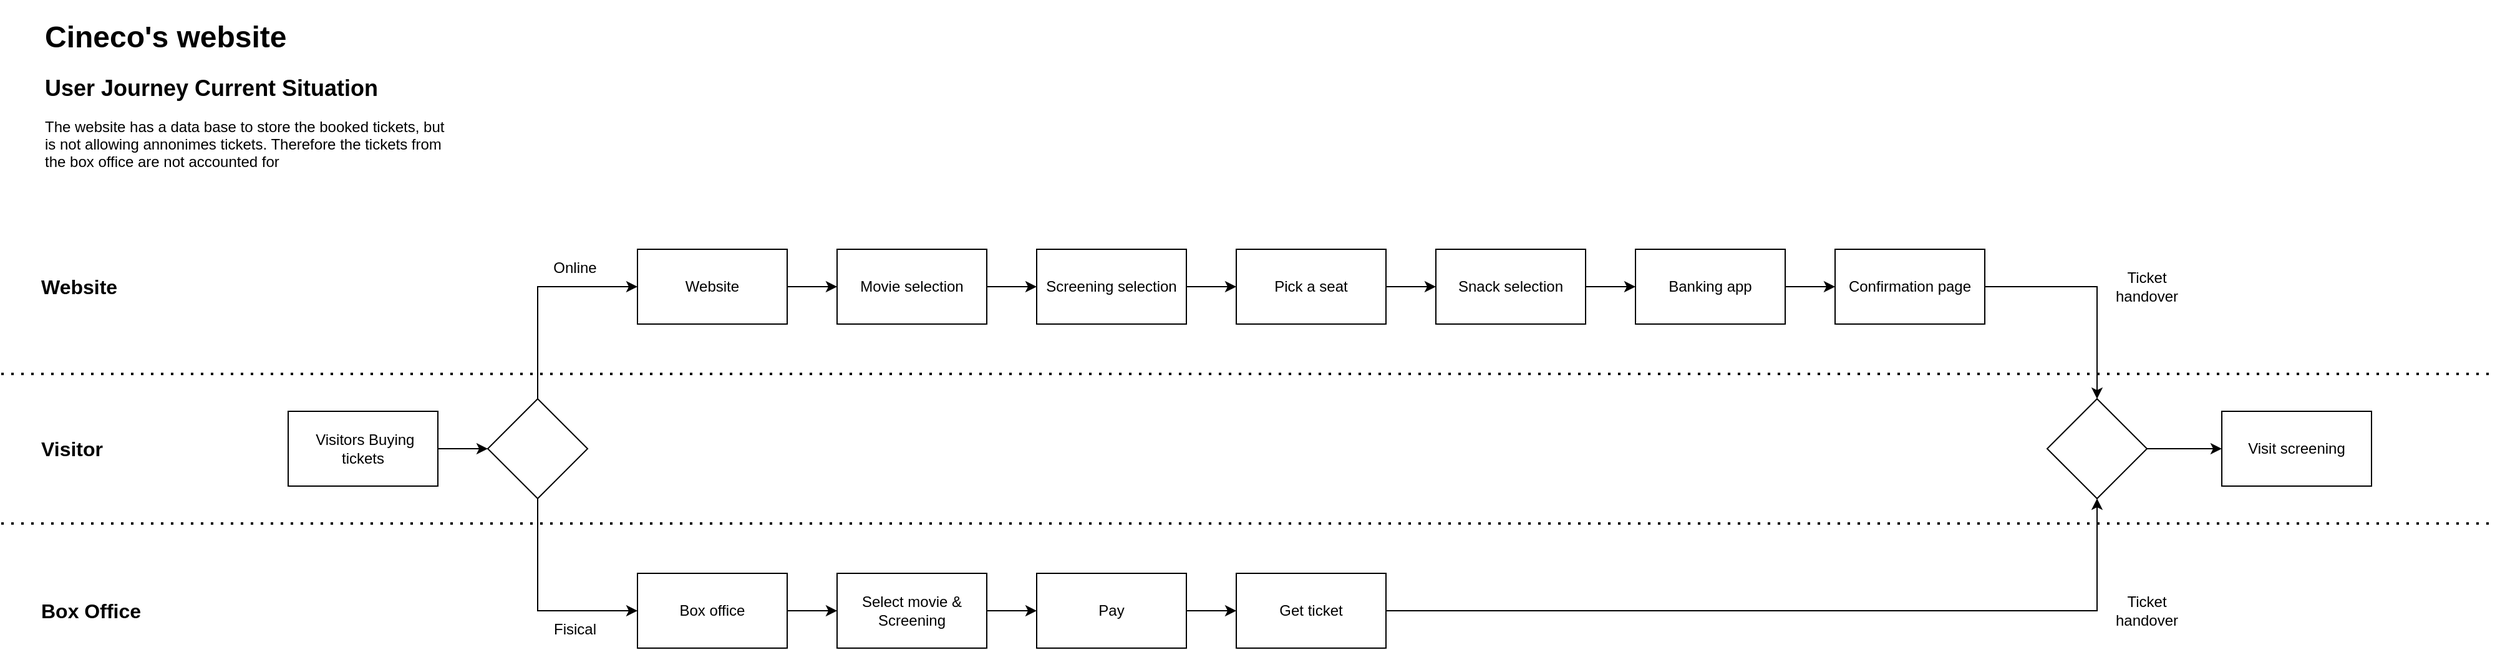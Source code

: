 <mxfile version="22.1.21" type="github">
  <diagram name="Pagina-1" id="YYO5B_iL8QXavFWU6pVA">
    <mxGraphModel dx="1902" dy="513" grid="1" gridSize="10" guides="1" tooltips="1" connect="1" arrows="1" fold="1" page="1" pageScale="1" pageWidth="827" pageHeight="1169" math="0" shadow="0">
      <root>
        <mxCell id="0" />
        <mxCell id="1" parent="0" />
        <mxCell id="m0aF3xc4tJ4CbTz1nR86-1" value="&lt;h1&gt;Cineco&#39;s website&lt;br&gt;&lt;/h1&gt;&lt;p&gt;&lt;b&gt;&lt;font style=&quot;font-size: 18px;&quot;&gt;User Journey Current Situation&lt;/font&gt;&lt;/b&gt;&lt;br&gt;&lt;/p&gt;&lt;p&gt;The website has a data base to store the booked tickets, but is not allowing annonimes tickets. Therefore the tickets from the box office are not accounted for&lt;br&gt;&lt;/p&gt;" style="text;html=1;strokeColor=none;fillColor=none;spacing=5;spacingTop=-20;whiteSpace=wrap;overflow=hidden;rounded=0;" parent="1" vertex="1">
          <mxGeometry x="30" y="30" width="330" height="130" as="geometry" />
        </mxCell>
        <mxCell id="m0aF3xc4tJ4CbTz1nR86-4" value="" style="edgeStyle=orthogonalEdgeStyle;rounded=0;orthogonalLoop=1;jettySize=auto;html=1;" parent="1" source="m0aF3xc4tJ4CbTz1nR86-2" target="m0aF3xc4tJ4CbTz1nR86-3" edge="1">
          <mxGeometry relative="1" as="geometry" />
        </mxCell>
        <mxCell id="m0aF3xc4tJ4CbTz1nR86-2" value="Movie selection" style="rounded=0;whiteSpace=wrap;html=1;" parent="1" vertex="1">
          <mxGeometry x="670" y="220" width="120" height="60" as="geometry" />
        </mxCell>
        <mxCell id="m0aF3xc4tJ4CbTz1nR86-6" value="" style="edgeStyle=orthogonalEdgeStyle;rounded=0;orthogonalLoop=1;jettySize=auto;html=1;exitX=1;exitY=0.5;exitDx=0;exitDy=0;" parent="1" source="m0aF3xc4tJ4CbTz1nR86-23" target="m0aF3xc4tJ4CbTz1nR86-5" edge="1">
          <mxGeometry relative="1" as="geometry" />
        </mxCell>
        <mxCell id="m0aF3xc4tJ4CbTz1nR86-24" value="" style="edgeStyle=orthogonalEdgeStyle;rounded=0;orthogonalLoop=1;jettySize=auto;html=1;" parent="1" source="m0aF3xc4tJ4CbTz1nR86-3" target="m0aF3xc4tJ4CbTz1nR86-23" edge="1">
          <mxGeometry relative="1" as="geometry" />
        </mxCell>
        <mxCell id="m0aF3xc4tJ4CbTz1nR86-3" value="&lt;div&gt;Screening selection&lt;/div&gt;" style="rounded=0;whiteSpace=wrap;html=1;" parent="1" vertex="1">
          <mxGeometry x="830" y="220" width="120" height="60" as="geometry" />
        </mxCell>
        <mxCell id="m0aF3xc4tJ4CbTz1nR86-8" value="" style="edgeStyle=orthogonalEdgeStyle;rounded=0;orthogonalLoop=1;jettySize=auto;html=1;" parent="1" source="m0aF3xc4tJ4CbTz1nR86-5" target="m0aF3xc4tJ4CbTz1nR86-7" edge="1">
          <mxGeometry relative="1" as="geometry" />
        </mxCell>
        <mxCell id="m0aF3xc4tJ4CbTz1nR86-5" value="&lt;div&gt;Snack selection&lt;/div&gt;" style="rounded=0;whiteSpace=wrap;html=1;" parent="1" vertex="1">
          <mxGeometry x="1150" y="220" width="120" height="60" as="geometry" />
        </mxCell>
        <mxCell id="m0aF3xc4tJ4CbTz1nR86-10" value="" style="edgeStyle=orthogonalEdgeStyle;rounded=0;orthogonalLoop=1;jettySize=auto;html=1;" parent="1" source="m0aF3xc4tJ4CbTz1nR86-7" target="m0aF3xc4tJ4CbTz1nR86-9" edge="1">
          <mxGeometry relative="1" as="geometry" />
        </mxCell>
        <mxCell id="m0aF3xc4tJ4CbTz1nR86-7" value="Banking app" style="rounded=0;whiteSpace=wrap;html=1;" parent="1" vertex="1">
          <mxGeometry x="1310" y="220" width="120" height="60" as="geometry" />
        </mxCell>
        <mxCell id="qhU5X3h_Mpmor2XyeR7b-9" style="edgeStyle=orthogonalEdgeStyle;rounded=0;orthogonalLoop=1;jettySize=auto;html=1;exitX=1;exitY=0.5;exitDx=0;exitDy=0;entryX=0.5;entryY=0;entryDx=0;entryDy=0;" edge="1" parent="1" source="m0aF3xc4tJ4CbTz1nR86-9" target="qhU5X3h_Mpmor2XyeR7b-8">
          <mxGeometry relative="1" as="geometry" />
        </mxCell>
        <mxCell id="m0aF3xc4tJ4CbTz1nR86-9" value="Confirmation page" style="rounded=0;whiteSpace=wrap;html=1;" parent="1" vertex="1">
          <mxGeometry x="1470" y="220" width="120" height="60" as="geometry" />
        </mxCell>
        <mxCell id="m0aF3xc4tJ4CbTz1nR86-15" style="edgeStyle=orthogonalEdgeStyle;rounded=0;orthogonalLoop=1;jettySize=auto;html=1;" parent="1" source="m0aF3xc4tJ4CbTz1nR86-14" target="m0aF3xc4tJ4CbTz1nR86-2" edge="1">
          <mxGeometry relative="1" as="geometry" />
        </mxCell>
        <mxCell id="m0aF3xc4tJ4CbTz1nR86-14" value="Website" style="rounded=0;whiteSpace=wrap;html=1;" parent="1" vertex="1">
          <mxGeometry x="510" y="220" width="120" height="60" as="geometry" />
        </mxCell>
        <mxCell id="m0aF3xc4tJ4CbTz1nR86-18" value="" style="edgeStyle=orthogonalEdgeStyle;rounded=0;orthogonalLoop=1;jettySize=auto;html=1;" parent="1" source="m0aF3xc4tJ4CbTz1nR86-16" target="m0aF3xc4tJ4CbTz1nR86-17" edge="1">
          <mxGeometry relative="1" as="geometry" />
        </mxCell>
        <mxCell id="m0aF3xc4tJ4CbTz1nR86-16" value="Box office" style="rounded=0;whiteSpace=wrap;html=1;" parent="1" vertex="1">
          <mxGeometry x="510" y="480" width="120" height="60" as="geometry" />
        </mxCell>
        <mxCell id="m0aF3xc4tJ4CbTz1nR86-20" value="" style="edgeStyle=orthogonalEdgeStyle;rounded=0;orthogonalLoop=1;jettySize=auto;html=1;" parent="1" source="m0aF3xc4tJ4CbTz1nR86-17" target="m0aF3xc4tJ4CbTz1nR86-19" edge="1">
          <mxGeometry relative="1" as="geometry" />
        </mxCell>
        <mxCell id="m0aF3xc4tJ4CbTz1nR86-17" value="Select movie &amp;amp; Screening" style="rounded=0;whiteSpace=wrap;html=1;" parent="1" vertex="1">
          <mxGeometry x="670" y="480" width="120" height="60" as="geometry" />
        </mxCell>
        <mxCell id="m0aF3xc4tJ4CbTz1nR86-22" value="" style="edgeStyle=orthogonalEdgeStyle;rounded=0;orthogonalLoop=1;jettySize=auto;html=1;" parent="1" source="m0aF3xc4tJ4CbTz1nR86-19" target="m0aF3xc4tJ4CbTz1nR86-21" edge="1">
          <mxGeometry relative="1" as="geometry" />
        </mxCell>
        <mxCell id="m0aF3xc4tJ4CbTz1nR86-19" value="Pay" style="whiteSpace=wrap;html=1;rounded=0;" parent="1" vertex="1">
          <mxGeometry x="830" y="480" width="120" height="60" as="geometry" />
        </mxCell>
        <mxCell id="qhU5X3h_Mpmor2XyeR7b-10" style="edgeStyle=orthogonalEdgeStyle;rounded=0;orthogonalLoop=1;jettySize=auto;html=1;entryX=0.5;entryY=1;entryDx=0;entryDy=0;" edge="1" parent="1" source="m0aF3xc4tJ4CbTz1nR86-21" target="qhU5X3h_Mpmor2XyeR7b-8">
          <mxGeometry relative="1" as="geometry" />
        </mxCell>
        <mxCell id="m0aF3xc4tJ4CbTz1nR86-21" value="Get ticket" style="whiteSpace=wrap;html=1;rounded=0;" parent="1" vertex="1">
          <mxGeometry x="990" y="480" width="120" height="60" as="geometry" />
        </mxCell>
        <mxCell id="m0aF3xc4tJ4CbTz1nR86-23" value="Pick a seat" style="whiteSpace=wrap;html=1;rounded=0;" parent="1" vertex="1">
          <mxGeometry x="990" y="220" width="120" height="60" as="geometry" />
        </mxCell>
        <mxCell id="m0aF3xc4tJ4CbTz1nR86-29" style="edgeStyle=orthogonalEdgeStyle;rounded=0;orthogonalLoop=1;jettySize=auto;html=1;entryX=0;entryY=0.5;entryDx=0;entryDy=0;" parent="1" source="m0aF3xc4tJ4CbTz1nR86-25" target="m0aF3xc4tJ4CbTz1nR86-26" edge="1">
          <mxGeometry relative="1" as="geometry" />
        </mxCell>
        <mxCell id="m0aF3xc4tJ4CbTz1nR86-25" value="&amp;nbsp;Visitors Buying tickets" style="rounded=0;whiteSpace=wrap;html=1;" parent="1" vertex="1">
          <mxGeometry x="230" y="350" width="120" height="60" as="geometry" />
        </mxCell>
        <mxCell id="m0aF3xc4tJ4CbTz1nR86-27" style="edgeStyle=orthogonalEdgeStyle;rounded=0;orthogonalLoop=1;jettySize=auto;html=1;exitX=0.5;exitY=0;exitDx=0;exitDy=0;" parent="1" source="m0aF3xc4tJ4CbTz1nR86-26" target="m0aF3xc4tJ4CbTz1nR86-14" edge="1">
          <mxGeometry relative="1" as="geometry">
            <Array as="points">
              <mxPoint x="430" y="250" />
            </Array>
          </mxGeometry>
        </mxCell>
        <mxCell id="m0aF3xc4tJ4CbTz1nR86-28" style="edgeStyle=orthogonalEdgeStyle;rounded=0;orthogonalLoop=1;jettySize=auto;html=1;exitX=0.5;exitY=1;exitDx=0;exitDy=0;entryX=0;entryY=0.5;entryDx=0;entryDy=0;" parent="1" source="m0aF3xc4tJ4CbTz1nR86-26" target="m0aF3xc4tJ4CbTz1nR86-16" edge="1">
          <mxGeometry relative="1" as="geometry">
            <Array as="points">
              <mxPoint x="430" y="510" />
            </Array>
          </mxGeometry>
        </mxCell>
        <mxCell id="m0aF3xc4tJ4CbTz1nR86-26" value="" style="rhombus;whiteSpace=wrap;html=1;" parent="1" vertex="1">
          <mxGeometry x="390" y="340" width="80" height="80" as="geometry" />
        </mxCell>
        <mxCell id="m0aF3xc4tJ4CbTz1nR86-30" value="Fisical" style="text;html=1;strokeColor=none;fillColor=none;align=center;verticalAlign=middle;whiteSpace=wrap;rounded=0;" parent="1" vertex="1">
          <mxGeometry x="430" y="510" width="60" height="30" as="geometry" />
        </mxCell>
        <mxCell id="m0aF3xc4tJ4CbTz1nR86-31" value="Online" style="text;html=1;strokeColor=none;fillColor=none;align=center;verticalAlign=middle;whiteSpace=wrap;rounded=0;" parent="1" vertex="1">
          <mxGeometry x="430" y="220" width="60" height="30" as="geometry" />
        </mxCell>
        <mxCell id="qhU5X3h_Mpmor2XyeR7b-2" value="" style="endArrow=none;dashed=1;html=1;dashPattern=1 3;strokeWidth=2;rounded=0;" edge="1" parent="1">
          <mxGeometry width="50" height="50" relative="1" as="geometry">
            <mxPoint y="320" as="sourcePoint" />
            <mxPoint x="2000" y="320" as="targetPoint" />
          </mxGeometry>
        </mxCell>
        <mxCell id="qhU5X3h_Mpmor2XyeR7b-4" value="" style="endArrow=none;dashed=1;html=1;dashPattern=1 3;strokeWidth=2;rounded=0;" edge="1" parent="1">
          <mxGeometry width="50" height="50" relative="1" as="geometry">
            <mxPoint y="440" as="sourcePoint" />
            <mxPoint x="2000" y="440" as="targetPoint" />
          </mxGeometry>
        </mxCell>
        <mxCell id="qhU5X3h_Mpmor2XyeR7b-5" value="&lt;font style=&quot;font-size: 16px;&quot;&gt;&lt;b style=&quot;font-size: 16px;&quot;&gt;Website&lt;/b&gt;&lt;/font&gt;" style="text;html=1;strokeColor=none;fillColor=none;align=left;verticalAlign=middle;whiteSpace=wrap;rounded=0;fontSize=16;" vertex="1" parent="1">
          <mxGeometry x="30" y="235" width="100" height="30" as="geometry" />
        </mxCell>
        <mxCell id="qhU5X3h_Mpmor2XyeR7b-6" value="&lt;b style=&quot;font-size: 16px;&quot;&gt;Visitor&lt;/b&gt;" style="text;html=1;strokeColor=none;fillColor=none;align=left;verticalAlign=middle;whiteSpace=wrap;rounded=0;fontSize=16;" vertex="1" parent="1">
          <mxGeometry x="30" y="365" width="100" height="30" as="geometry" />
        </mxCell>
        <mxCell id="qhU5X3h_Mpmor2XyeR7b-7" value="&lt;b style=&quot;font-size: 16px;&quot;&gt;Box Office&lt;br style=&quot;font-size: 16px;&quot;&gt;&lt;/b&gt;" style="text;html=1;strokeColor=none;fillColor=none;align=left;verticalAlign=middle;whiteSpace=wrap;rounded=0;fontSize=16;" vertex="1" parent="1">
          <mxGeometry x="30" y="495" width="100" height="30" as="geometry" />
        </mxCell>
        <mxCell id="qhU5X3h_Mpmor2XyeR7b-11" style="edgeStyle=orthogonalEdgeStyle;rounded=0;orthogonalLoop=1;jettySize=auto;html=1;exitX=1;exitY=0.5;exitDx=0;exitDy=0;" edge="1" parent="1" source="qhU5X3h_Mpmor2XyeR7b-8">
          <mxGeometry relative="1" as="geometry">
            <mxPoint x="1780" y="380" as="targetPoint" />
          </mxGeometry>
        </mxCell>
        <mxCell id="qhU5X3h_Mpmor2XyeR7b-8" value="" style="rhombus;whiteSpace=wrap;html=1;" vertex="1" parent="1">
          <mxGeometry x="1640" y="340" width="80" height="80" as="geometry" />
        </mxCell>
        <mxCell id="qhU5X3h_Mpmor2XyeR7b-12" value="Visit screening" style="rounded=0;whiteSpace=wrap;html=1;" vertex="1" parent="1">
          <mxGeometry x="1780" y="350" width="120" height="60" as="geometry" />
        </mxCell>
        <mxCell id="qhU5X3h_Mpmor2XyeR7b-13" value="Ticket handover" style="text;html=1;strokeColor=none;fillColor=none;align=center;verticalAlign=middle;whiteSpace=wrap;rounded=0;" vertex="1" parent="1">
          <mxGeometry x="1680" y="495" width="80" height="30" as="geometry" />
        </mxCell>
        <mxCell id="qhU5X3h_Mpmor2XyeR7b-14" value="Ticket handover" style="text;html=1;strokeColor=none;fillColor=none;align=center;verticalAlign=middle;whiteSpace=wrap;rounded=0;" vertex="1" parent="1">
          <mxGeometry x="1680" y="235" width="80" height="30" as="geometry" />
        </mxCell>
      </root>
    </mxGraphModel>
  </diagram>
</mxfile>
